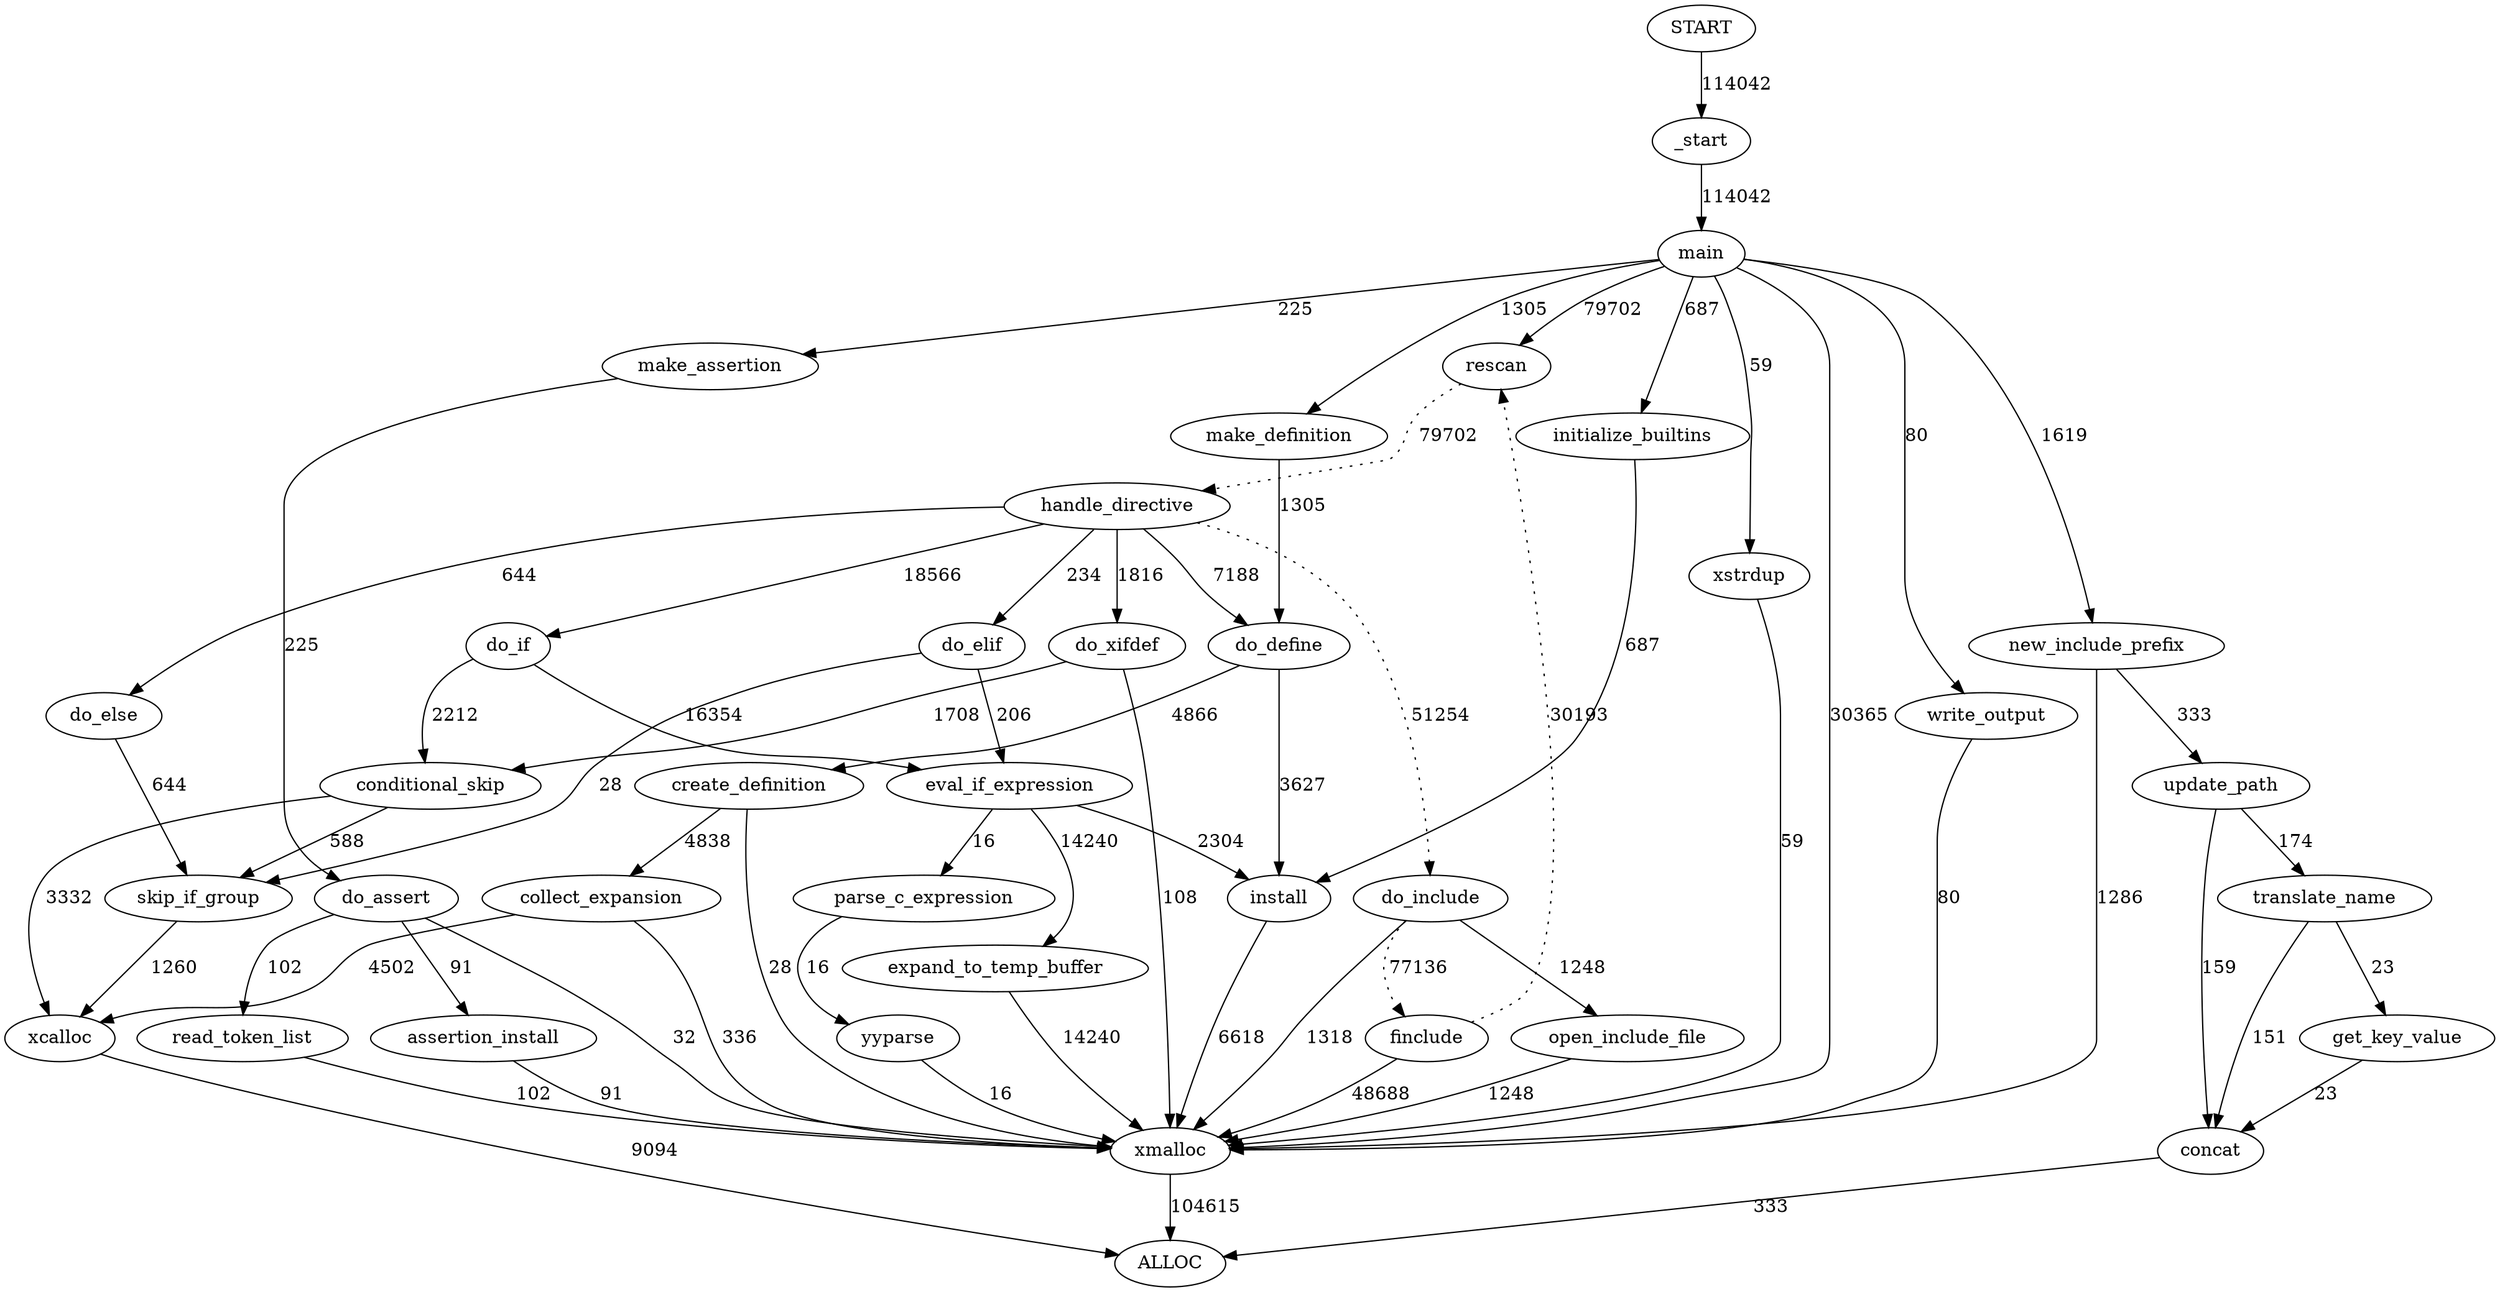 /* produced by mprof 1.1 from cpp.out */

digraph "allocation call graph"
{
    "START" -> "_start" [label = "114042"];
    "_start" -> "main" [label = "114042"];
    "main" -> "xmalloc" [label = "30365"];
    "xmalloc" -> "ALLOC" [label = "104615"];
    "main" -> "initialize_builtins" [label = "687"];
    "initialize_builtins" -> "install" [label = "687"];
    "install" -> "xmalloc" [label = "6618"];
    "main" -> "make_definition" [label = "1305"];
    "make_definition" -> "do_define" [label = "1305"];
    "do_define" -> "install" [label = "3627"];
    "do_define" -> "create_definition" [label = "4866"];
    "create_definition" -> "collect_expansion" [label = "4838"];
    "collect_expansion" -> "xmalloc" [label = "336"];
    "collect_expansion" -> "xcalloc" [label = "4502"];
    "xcalloc" -> "ALLOC" [label = "9094"];
    "create_definition" -> "xmalloc" [label = "28"];
    "main" -> "make_assertion" [label = "225"];
    "make_assertion" -> "do_assert" [label = "225"];
    "do_assert" -> "read_token_list" [label = "102"];
    "read_token_list" -> "xmalloc" [label = "102"];
    "do_assert" -> "xmalloc" [label = "32"];
    "do_assert" -> "assertion_install" [label = "91"];
    "assertion_install" -> "xmalloc" [label = "91"];
    "main" -> "xstrdup" [label = "59"];
    "xstrdup" -> "xmalloc" [label = "59"];
    "main" -> "new_include_prefix" [label = "1619"];
    "new_include_prefix" -> "xmalloc" [label = "1286"];
    "new_include_prefix" -> "update_path" [label = "333"];
    "update_path" -> "concat" [label = "159"];
    "concat" -> "ALLOC" [label = "333"];
    "update_path" -> "translate_name" [label = "174"];
    "translate_name" -> "get_key_value" [label = "23"];
    "get_key_value" -> "concat" [label = "23"];
    "translate_name" -> "concat" [label = "151"];
    "main" -> "rescan" [label = "79702"];
    "rescan" -> "handle_directive" [label = "79702", style = dotted];
    "handle_directive" -> "do_include" [label = "51254", style = dotted];
    "do_include" -> "xmalloc" [label = "1318"];
    "do_include" -> "open_include_file" [label = "1248"];
    "open_include_file" -> "xmalloc" [label = "1248"];
    "do_include" -> "finclude" [label = "77136", style = dotted];
    "finclude" -> "xmalloc" [label = "48688"];
    "finclude" -> "rescan" [label = "30193", style = dotted];
    "handle_directive" -> "do_xifdef" [label = "1816"];
    "do_xifdef" -> "xmalloc" [label = "108"];
    "do_xifdef" -> "conditional_skip" [label = "1708"];
    "conditional_skip" -> "xcalloc" [label = "3332"];
    "conditional_skip" -> "skip_if_group" [label = "588"];
    "skip_if_group" -> "xcalloc" [label = "1260"];
    "handle_directive" -> "do_define" [label = "7188"];
    "handle_directive" -> "do_if" [label = "18566"];
    "do_if" -> "eval_if_expression" [label = "16354"];
    "eval_if_expression" -> "install" [label = "2304"];
    "eval_if_expression" -> "expand_to_temp_buffer" [label = "14240"];
    "expand_to_temp_buffer" -> "xmalloc" [label = "14240"];
    "eval_if_expression" -> "parse_c_expression" [label = "16"];
    "parse_c_expression" -> "yyparse" [label = "16"];
    "yyparse" -> "xmalloc" [label = "16"];
    "do_if" -> "conditional_skip" [label = "2212"];
    "handle_directive" -> "do_elif" [label = "234"];
    "do_elif" -> "eval_if_expression" [label = "206"];
    "do_elif" -> "skip_if_group" [label = "28"];
    "handle_directive" -> "do_else" [label = "644"];
    "do_else" -> "skip_if_group" [label = "644"];
    "main" -> "write_output" [label = "80"];
    "write_output" -> "xmalloc" [label = "80"];
}
